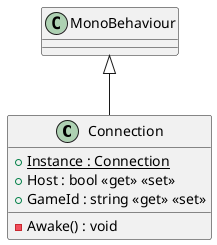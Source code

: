 @startuml
class Connection {
    + {static} Instance : Connection
    - Awake() : void
    + Host : bool <<get>> <<set>>
    + GameId : string <<get>> <<set>>
}
MonoBehaviour <|-- Connection
@enduml
